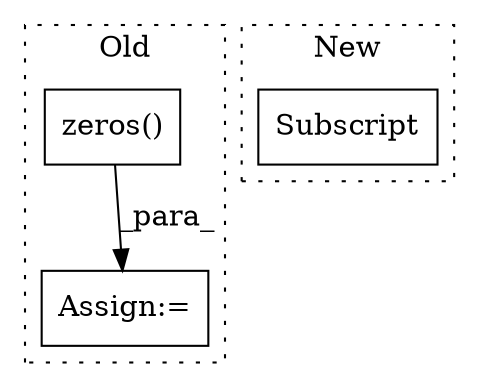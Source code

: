 digraph G {
subgraph cluster0 {
1 [label="zeros()" a="75" s="1743,1772" l="12,18" shape="box"];
3 [label="Assign:=" a="68" s="1728" l="14" shape="box"];
label = "Old";
style="dotted";
}
subgraph cluster1 {
2 [label="Subscript" a="63" s="1731,0" l="5,0" shape="box"];
label = "New";
style="dotted";
}
1 -> 3 [label="_para_"];
}